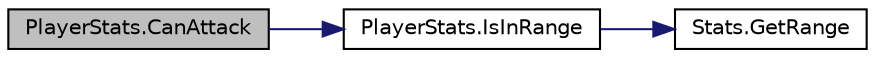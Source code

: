 digraph "PlayerStats.CanAttack"
{
 // INTERACTIVE_SVG=YES
 // LATEX_PDF_SIZE
  bgcolor="transparent";
  edge [fontname="Helvetica",fontsize="10",labelfontname="Helvetica",labelfontsize="10"];
  node [fontname="Helvetica",fontsize="10",shape=record];
  rankdir="LR";
  Node1 [label="PlayerStats.CanAttack",height=0.2,width=0.4,color="black", fillcolor="grey75", style="filled", fontcolor="black",tooltip="Returns true if the current entity can BasicAttack the other."];
  Node1 -> Node2 [color="midnightblue",fontsize="10",style="solid",fontname="Helvetica"];
  Node2 [label="PlayerStats.IsInRange",height=0.2,width=0.4,color="black",URL="$class_player_stats.html#ab3af90aeca2c49cac5ec15500ba15d8a",tooltip="Returns true if the Player is in range with the other entity"];
  Node2 -> Node3 [color="midnightblue",fontsize="10",style="solid",fontname="Helvetica"];
  Node3 [label="Stats.GetRange",height=0.2,width=0.4,color="black",URL="$class_stats.html#aad08d308b784a74c8a009ba48c0a237f",tooltip="Returns the range of the entity"];
}
